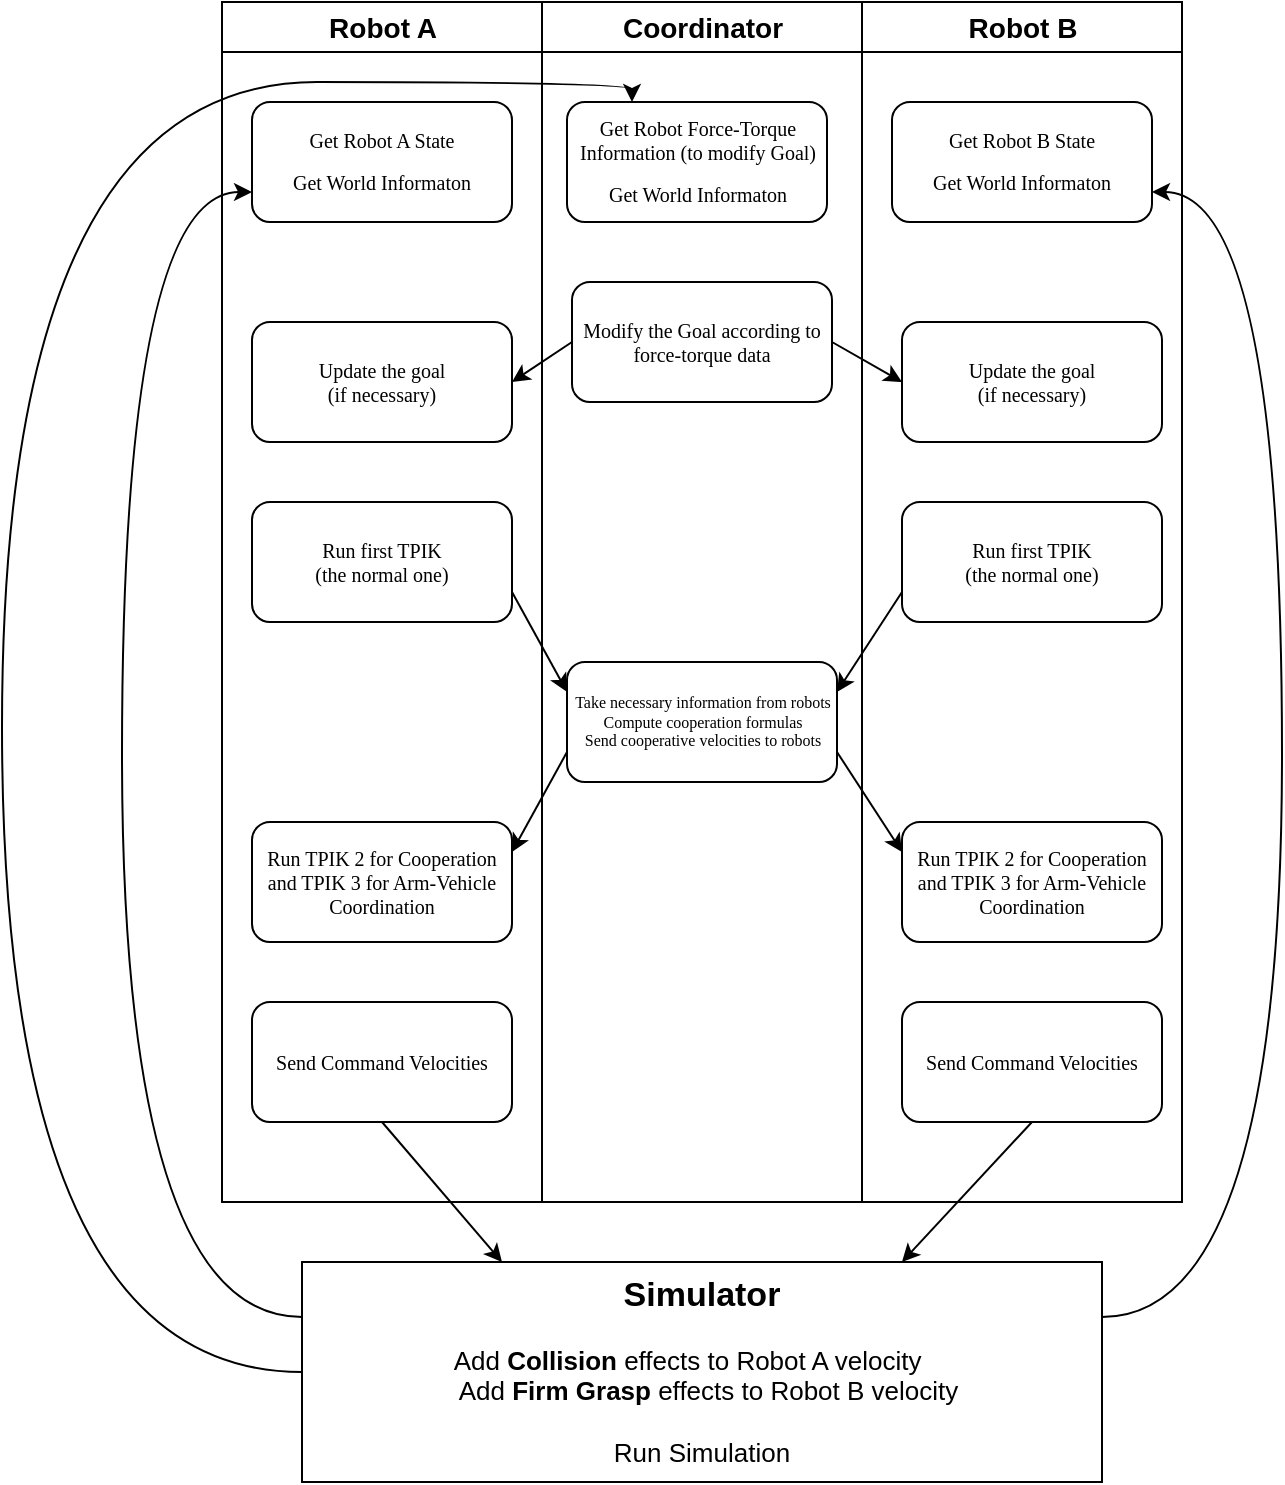 <mxfile version="10.9.8" type="device"><diagram name="Page-1" id="74e2e168-ea6b-b213-b513-2b3c1d86103e"><mxGraphModel dx="694" dy="348" grid="1" gridSize="10" guides="1" tooltips="1" connect="1" arrows="1" fold="1" page="1" pageScale="1" pageWidth="1100" pageHeight="850" background="#ffffff" math="0" shadow="0"><root><mxCell id="0"/><mxCell id="1" parent="0"/><mxCell id="77e6c97f196da883-1" value="" style="swimlane;html=1;childLayout=stackLayout;startSize=0;rounded=0;shadow=0;labelBackgroundColor=none;strokeColor=#000000;strokeWidth=1;fillColor=#ffffff;fontFamily=Verdana;fontSize=8;fontColor=#000000;align=center;" parent="1" vertex="1"><mxGeometry x="280" y="90" width="480" height="600" as="geometry"><mxRectangle x="270" y="40" width="50" height="40" as="alternateBounds"/></mxGeometry></mxCell><mxCell id="77e6c97f196da883-2" value="&lt;font style=&quot;font-size: 14px&quot;&gt;Robot A&lt;/font&gt;" style="swimlane;html=1;startSize=25;" parent="77e6c97f196da883-1" vertex="1"><mxGeometry width="160" height="600" as="geometry"/></mxCell><mxCell id="77e6c97f196da883-8" value="&lt;div style=&quot;font-size: 10px&quot;&gt;Get Robot A State&lt;/div&gt;&lt;div&gt;&lt;br&gt;&lt;/div&gt;&lt;div style=&quot;font-size: 10px&quot;&gt;Get World Informaton&lt;br&gt;&lt;/div&gt;" style="rounded=1;whiteSpace=wrap;html=1;shadow=0;labelBackgroundColor=none;strokeColor=#000000;strokeWidth=1;fillColor=#ffffff;fontFamily=Verdana;fontSize=8;fontColor=#000000;align=center;" parent="77e6c97f196da883-2" vertex="1"><mxGeometry x="15" y="50" width="130" height="60" as="geometry"/></mxCell><mxCell id="IIV9VEHEx2uTJx9vAwMp-7" value="&lt;div&gt;&lt;font style=&quot;font-size: 10px&quot;&gt;Update the goal &lt;br&gt;&lt;/font&gt;&lt;/div&gt;&lt;div&gt;&lt;font style=&quot;font-size: 10px&quot;&gt;(if necessary)&lt;/font&gt;&lt;/div&gt;" style="rounded=1;whiteSpace=wrap;html=1;shadow=0;labelBackgroundColor=none;strokeColor=#000000;strokeWidth=1;fillColor=#ffffff;fontFamily=Verdana;fontSize=8;fontColor=#000000;align=center;" parent="77e6c97f196da883-2" vertex="1"><mxGeometry x="15" y="160" width="130" height="60" as="geometry"/></mxCell><mxCell id="IIV9VEHEx2uTJx9vAwMp-11" value="&lt;div style=&quot;font-size: 10px&quot;&gt;Run first TPIK &lt;br&gt;&lt;/div&gt;&lt;div style=&quot;font-size: 10px&quot;&gt;(the normal one)&lt;br&gt;&lt;/div&gt;" style="rounded=1;whiteSpace=wrap;html=1;shadow=0;labelBackgroundColor=none;strokeColor=#000000;strokeWidth=1;fillColor=#ffffff;fontFamily=Verdana;fontSize=8;fontColor=#000000;align=center;" parent="77e6c97f196da883-2" vertex="1"><mxGeometry x="15" y="250" width="130" height="60" as="geometry"/></mxCell><mxCell id="IIV9VEHEx2uTJx9vAwMp-16" value="&lt;div style=&quot;font-size: 10px&quot;&gt;Run TPIK 2 for Cooperation &lt;br&gt;&lt;/div&gt;&lt;div style=&quot;font-size: 10px&quot;&gt;and TPIK 3 for Arm-Vehicle Coordination&lt;br&gt;&lt;/div&gt;" style="rounded=1;whiteSpace=wrap;html=1;shadow=0;labelBackgroundColor=none;strokeColor=#000000;strokeWidth=1;fillColor=#ffffff;fontFamily=Verdana;fontSize=8;fontColor=#000000;align=center;" parent="77e6c97f196da883-2" vertex="1"><mxGeometry x="15" y="410" width="130" height="60" as="geometry"/></mxCell><mxCell id="IIV9VEHEx2uTJx9vAwMp-22" value="&lt;div style=&quot;font-size: 10px&quot;&gt;Send Command Velocities&lt;br&gt;&lt;/div&gt;" style="rounded=1;whiteSpace=wrap;html=1;shadow=0;labelBackgroundColor=none;strokeColor=#000000;strokeWidth=1;fillColor=#ffffff;fontFamily=Verdana;fontSize=8;fontColor=#000000;align=center;" parent="77e6c97f196da883-2" vertex="1"><mxGeometry x="15" y="500" width="130" height="60" as="geometry"/></mxCell><mxCell id="77e6c97f196da883-3" value="&lt;font style=&quot;font-size: 14px&quot;&gt;Coordinator&lt;/font&gt;" style="swimlane;html=1;startSize=25;" parent="77e6c97f196da883-1" vertex="1"><mxGeometry x="160" width="160" height="600" as="geometry"/></mxCell><mxCell id="IIV9VEHEx2uTJx9vAwMp-6" value="&lt;div style=&quot;font-size: 10px&quot;&gt;Modify the Goal according to force-torque data&lt;br&gt;&lt;/div&gt;" style="rounded=1;whiteSpace=wrap;html=1;shadow=0;labelBackgroundColor=none;strokeColor=#000000;strokeWidth=1;fillColor=#ffffff;fontFamily=Verdana;fontSize=8;fontColor=#000000;align=center;" parent="77e6c97f196da883-3" vertex="1"><mxGeometry x="15" y="140" width="130" height="60" as="geometry"/></mxCell><mxCell id="IIV9VEHEx2uTJx9vAwMp-4" value="&lt;div style=&quot;font-size: 10px&quot;&gt;Get Robot Force-Torque Information (to modify Goal)&lt;br&gt;&lt;/div&gt;&lt;div&gt;&lt;br&gt;&lt;/div&gt;&lt;div style=&quot;font-size: 10px&quot;&gt;Get World Informaton&lt;br&gt;&lt;/div&gt;" style="rounded=1;whiteSpace=wrap;html=1;shadow=0;labelBackgroundColor=none;strokeColor=#000000;strokeWidth=1;fillColor=#ffffff;fontFamily=Verdana;fontSize=8;fontColor=#000000;align=center;" parent="77e6c97f196da883-3" vertex="1"><mxGeometry x="12.5" y="50" width="130" height="60" as="geometry"/></mxCell><mxCell id="IIV9VEHEx2uTJx9vAwMp-13" value="&lt;div&gt;Take necessary information from robots&lt;br&gt;&lt;/div&gt;&lt;div&gt;Compute cooperation formulas&lt;/div&gt;&lt;div&gt;Send cooperative velocities to robots&lt;br&gt;&lt;/div&gt;" style="rounded=1;whiteSpace=wrap;html=1;shadow=0;labelBackgroundColor=none;strokeColor=#000000;strokeWidth=1;fillColor=#ffffff;fontFamily=Verdana;fontSize=8;fontColor=#000000;align=center;" parent="77e6c97f196da883-3" vertex="1"><mxGeometry x="12.5" y="330" width="135" height="60" as="geometry"/></mxCell><mxCell id="77e6c97f196da883-4" value="&lt;font style=&quot;font-size: 14px&quot;&gt;Robot B&lt;/font&gt;" style="swimlane;html=1;startSize=25;" parent="77e6c97f196da883-1" vertex="1"><mxGeometry x="320" width="160" height="600" as="geometry"/></mxCell><mxCell id="IIV9VEHEx2uTJx9vAwMp-2" value="&lt;div style=&quot;font-size: 10px&quot;&gt;Get Robot B State&lt;/div&gt;&lt;div&gt;&lt;br&gt;&lt;/div&gt;&lt;div style=&quot;font-size: 10px&quot;&gt;Get World Informaton&lt;br&gt;&lt;/div&gt;" style="rounded=1;whiteSpace=wrap;html=1;shadow=0;labelBackgroundColor=none;strokeColor=#000000;strokeWidth=1;fillColor=#ffffff;fontFamily=Verdana;fontSize=8;fontColor=#000000;align=center;" parent="77e6c97f196da883-4" vertex="1"><mxGeometry x="15" y="50" width="130" height="60" as="geometry"/></mxCell><mxCell id="IIV9VEHEx2uTJx9vAwMp-8" value="&lt;div style=&quot;font-size: 10px&quot;&gt;&lt;font style=&quot;font-size: 10px&quot;&gt;Update the goal &lt;br&gt;&lt;/font&gt;&lt;/div&gt;&lt;div style=&quot;font-size: 10px&quot;&gt;&lt;font style=&quot;font-size: 10px&quot;&gt;(if necessary)&lt;/font&gt;&lt;/div&gt;" style="rounded=1;whiteSpace=wrap;html=1;shadow=0;labelBackgroundColor=none;strokeColor=#000000;strokeWidth=1;fillColor=#ffffff;fontFamily=Verdana;fontSize=8;fontColor=#000000;align=center;" parent="77e6c97f196da883-4" vertex="1"><mxGeometry x="20" y="160" width="130" height="60" as="geometry"/></mxCell><mxCell id="IIV9VEHEx2uTJx9vAwMp-12" value="&lt;div style=&quot;font-size: 10px&quot;&gt;Run first TPIK &lt;br&gt;&lt;/div&gt;&lt;div style=&quot;font-size: 10px&quot;&gt;(the normal one)&lt;br&gt;&lt;/div&gt;" style="rounded=1;whiteSpace=wrap;html=1;shadow=0;labelBackgroundColor=none;strokeColor=#000000;strokeWidth=1;fillColor=#ffffff;fontFamily=Verdana;fontSize=8;fontColor=#000000;align=center;" parent="77e6c97f196da883-4" vertex="1"><mxGeometry x="20" y="250" width="130" height="60" as="geometry"/></mxCell><mxCell id="IIV9VEHEx2uTJx9vAwMp-17" value="&lt;div style=&quot;font-size: 10px&quot;&gt;&lt;font style=&quot;font-size: 10px&quot;&gt;Run TPIK 2 for Cooperation &lt;br&gt;&lt;/font&gt;&lt;/div&gt;&lt;font style=&quot;font-size: 10px&quot;&gt;and TPIK 3 for Arm-Vehicle Coordination&lt;/font&gt;" style="rounded=1;whiteSpace=wrap;html=1;shadow=0;labelBackgroundColor=none;strokeColor=#000000;strokeWidth=1;fillColor=#ffffff;fontFamily=Verdana;fontSize=8;fontColor=#000000;align=center;" parent="77e6c97f196da883-4" vertex="1"><mxGeometry x="20" y="410" width="130" height="60" as="geometry"/></mxCell><mxCell id="IIV9VEHEx2uTJx9vAwMp-23" value="&lt;div style=&quot;font-size: 10px&quot;&gt;Send Command Velocities&lt;br&gt;&lt;/div&gt;" style="rounded=1;whiteSpace=wrap;html=1;shadow=0;labelBackgroundColor=none;strokeColor=#000000;strokeWidth=1;fillColor=#ffffff;fontFamily=Verdana;fontSize=8;fontColor=#000000;align=center;" parent="77e6c97f196da883-4" vertex="1"><mxGeometry x="20" y="500" width="130" height="60" as="geometry"/></mxCell><mxCell id="IIV9VEHEx2uTJx9vAwMp-9" style="rounded=0;orthogonalLoop=1;jettySize=auto;html=1;exitX=0;exitY=0.5;exitDx=0;exitDy=0;entryX=1;entryY=0.5;entryDx=0;entryDy=0;" parent="77e6c97f196da883-1" source="IIV9VEHEx2uTJx9vAwMp-6" target="IIV9VEHEx2uTJx9vAwMp-7" edge="1"><mxGeometry relative="1" as="geometry"/></mxCell><mxCell id="IIV9VEHEx2uTJx9vAwMp-10" style="edgeStyle=none;rounded=0;orthogonalLoop=1;jettySize=auto;html=1;exitX=1;exitY=0.5;exitDx=0;exitDy=0;entryX=0;entryY=0.5;entryDx=0;entryDy=0;" parent="77e6c97f196da883-1" source="IIV9VEHEx2uTJx9vAwMp-6" target="IIV9VEHEx2uTJx9vAwMp-8" edge="1"><mxGeometry relative="1" as="geometry"/></mxCell><mxCell id="IIV9VEHEx2uTJx9vAwMp-14" style="edgeStyle=none;rounded=0;orthogonalLoop=1;jettySize=auto;html=1;exitX=1;exitY=0.75;exitDx=0;exitDy=0;entryX=0;entryY=0.25;entryDx=0;entryDy=0;" parent="77e6c97f196da883-1" source="IIV9VEHEx2uTJx9vAwMp-11" target="IIV9VEHEx2uTJx9vAwMp-13" edge="1"><mxGeometry relative="1" as="geometry"/></mxCell><mxCell id="IIV9VEHEx2uTJx9vAwMp-15" style="edgeStyle=none;rounded=0;orthogonalLoop=1;jettySize=auto;html=1;exitX=0;exitY=0.75;exitDx=0;exitDy=0;entryX=1;entryY=0.25;entryDx=0;entryDy=0;" parent="77e6c97f196da883-1" source="IIV9VEHEx2uTJx9vAwMp-12" target="IIV9VEHEx2uTJx9vAwMp-13" edge="1"><mxGeometry relative="1" as="geometry"/></mxCell><mxCell id="IIV9VEHEx2uTJx9vAwMp-18" style="edgeStyle=none;rounded=0;orthogonalLoop=1;jettySize=auto;html=1;exitX=0;exitY=0.75;exitDx=0;exitDy=0;entryX=1;entryY=0.25;entryDx=0;entryDy=0;" parent="77e6c97f196da883-1" source="IIV9VEHEx2uTJx9vAwMp-13" target="IIV9VEHEx2uTJx9vAwMp-16" edge="1"><mxGeometry relative="1" as="geometry"/></mxCell><mxCell id="IIV9VEHEx2uTJx9vAwMp-19" style="edgeStyle=none;rounded=0;orthogonalLoop=1;jettySize=auto;html=1;exitX=1;exitY=0.75;exitDx=0;exitDy=0;entryX=0;entryY=0.25;entryDx=0;entryDy=0;" parent="77e6c97f196da883-1" source="IIV9VEHEx2uTJx9vAwMp-13" target="IIV9VEHEx2uTJx9vAwMp-17" edge="1"><mxGeometry relative="1" as="geometry"/></mxCell><mxCell id="IIV9VEHEx2uTJx9vAwMp-35" style="edgeStyle=orthogonalEdgeStyle;curved=1;rounded=0;orthogonalLoop=1;jettySize=auto;html=1;exitX=1;exitY=0.25;exitDx=0;exitDy=0;entryX=1;entryY=0.75;entryDx=0;entryDy=0;" parent="1" source="IIV9VEHEx2uTJx9vAwMp-30" target="IIV9VEHEx2uTJx9vAwMp-2" edge="1"><mxGeometry relative="1" as="geometry"><Array as="points"><mxPoint x="810" y="748"/><mxPoint x="810" y="185"/></Array></mxGeometry></mxCell><mxCell id="IIV9VEHEx2uTJx9vAwMp-36" style="edgeStyle=orthogonalEdgeStyle;curved=1;rounded=0;orthogonalLoop=1;jettySize=auto;html=1;exitX=0;exitY=0.25;exitDx=0;exitDy=0;entryX=0;entryY=0.75;entryDx=0;entryDy=0;" parent="1" source="IIV9VEHEx2uTJx9vAwMp-30" target="77e6c97f196da883-8" edge="1"><mxGeometry relative="1" as="geometry"><Array as="points"><mxPoint x="230" y="748"/><mxPoint x="230" y="185"/></Array></mxGeometry></mxCell><mxCell id="IIV9VEHEx2uTJx9vAwMp-40" style="edgeStyle=orthogonalEdgeStyle;curved=1;rounded=0;orthogonalLoop=1;jettySize=auto;html=1;exitX=0;exitY=0.5;exitDx=0;exitDy=0;entryX=0.25;entryY=0;entryDx=0;entryDy=0;" parent="1" source="IIV9VEHEx2uTJx9vAwMp-30" target="IIV9VEHEx2uTJx9vAwMp-4" edge="1"><mxGeometry relative="1" as="geometry"><Array as="points"><mxPoint x="170" y="775"/><mxPoint x="170" y="130"/><mxPoint x="485" y="130"/></Array></mxGeometry></mxCell><mxCell id="IIV9VEHEx2uTJx9vAwMp-30" value="&lt;div style=&quot;font-size: 17px&quot;&gt;&lt;font style=&quot;font-size: 17px&quot;&gt;&lt;b&gt;Simulator&lt;/b&gt;&lt;br&gt;&lt;/font&gt;&lt;/div&gt;&lt;div&gt;&lt;br&gt;&lt;/div&gt;&lt;div style=&quot;font-size: 13px&quot;&gt;&lt;font style=&quot;font-size: 13px&quot;&gt;Add &lt;b&gt;Collision&lt;/b&gt; effects to Robot A velocity&lt;/font&gt;&lt;font style=&quot;font-size: 13px&quot;&gt;&amp;nbsp;&amp;nbsp;&amp;nbsp;&amp;nbsp; &lt;br&gt;&lt;/font&gt;&lt;/div&gt;&lt;div style=&quot;font-size: 13px&quot;&gt;&lt;font style=&quot;font-size: 13px&quot;&gt;&amp;nbsp; &lt;font style=&quot;font-size: 13px&quot;&gt;Add &lt;b&gt;Firm Grasp&lt;/b&gt; effects to Robot B velocity&lt;/font&gt;&lt;/font&gt;&lt;/div&gt;&lt;div style=&quot;font-size: 13px&quot;&gt;&lt;font style=&quot;font-size: 13px&quot;&gt;&lt;br&gt;&lt;/font&gt;&lt;/div&gt;&lt;font style=&quot;font-size: 13px&quot;&gt;Run Simulation&lt;/font&gt;" style="rounded=0;whiteSpace=wrap;html=1;verticalAlign=middle;horizontal=1;textDirection=ltr;labelBorderColor=none;labelBackgroundColor=none;" parent="1" vertex="1"><mxGeometry x="320" y="720" width="400" height="110" as="geometry"/></mxCell><mxCell id="IIV9VEHEx2uTJx9vAwMp-31" style="edgeStyle=none;rounded=0;orthogonalLoop=1;jettySize=auto;html=1;exitX=0.5;exitY=1;exitDx=0;exitDy=0;entryX=0.25;entryY=0;entryDx=0;entryDy=0;" parent="1" source="IIV9VEHEx2uTJx9vAwMp-22" target="IIV9VEHEx2uTJx9vAwMp-30" edge="1"><mxGeometry relative="1" as="geometry"/></mxCell><mxCell id="IIV9VEHEx2uTJx9vAwMp-32" style="edgeStyle=none;rounded=0;orthogonalLoop=1;jettySize=auto;html=1;exitX=0.5;exitY=1;exitDx=0;exitDy=0;entryX=0.75;entryY=0;entryDx=0;entryDy=0;" parent="1" source="IIV9VEHEx2uTJx9vAwMp-23" target="IIV9VEHEx2uTJx9vAwMp-30" edge="1"><mxGeometry relative="1" as="geometry"/></mxCell></root></mxGraphModel></diagram></mxfile>